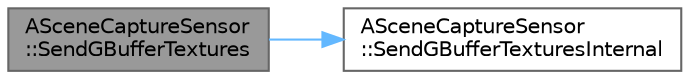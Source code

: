 digraph "ASceneCaptureSensor::SendGBufferTextures"
{
 // INTERACTIVE_SVG=YES
 // LATEX_PDF_SIZE
  bgcolor="transparent";
  edge [fontname=Helvetica,fontsize=10,labelfontname=Helvetica,labelfontsize=10];
  node [fontname=Helvetica,fontsize=10,shape=box,height=0.2,width=0.4];
  rankdir="LR";
  Node1 [id="Node000001",label="ASceneCaptureSensor\l::SendGBufferTextures",height=0.2,width=0.4,color="gray40", fillcolor="grey60", style="filled", fontcolor="black",tooltip=" "];
  Node1 -> Node2 [id="edge1_Node000001_Node000002",color="steelblue1",style="solid",tooltip=" "];
  Node2 [id="Node000002",label="ASceneCaptureSensor\l::SendGBufferTexturesInternal",height=0.2,width=0.4,color="grey40", fillcolor="white", style="filled",URL="$d4/d60/classASceneCaptureSensor.html#af09807a0a228db6538998805fd196b1d",tooltip=" "];
}
